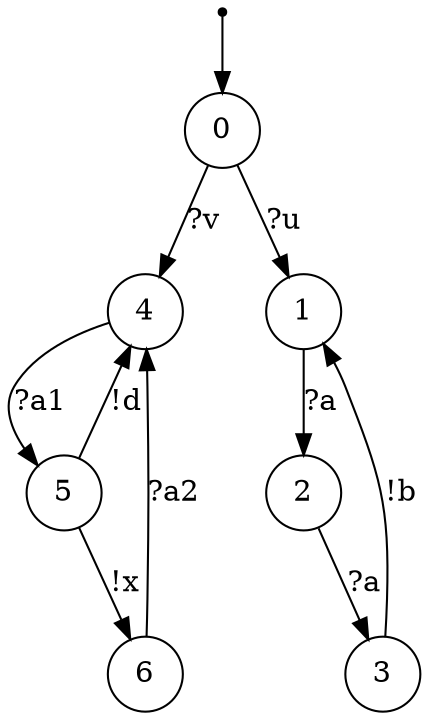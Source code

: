 digraph {
 node [shape=point] ENTRY
 node [shape=circle]
 ENTRY -> 0
0 -> 4 [label="?v"]
4 -> 5 [label="?a1"]
5 -> 6 [label="!x"]
6 -> 4 [label="?a2"]
5 -> 4 [label="!d"]
0 -> 1 [label="?u"]
1 -> 2 [label="?a"]
2 -> 3 [label="?a"]
3 -> 1 [label="!b"]
}